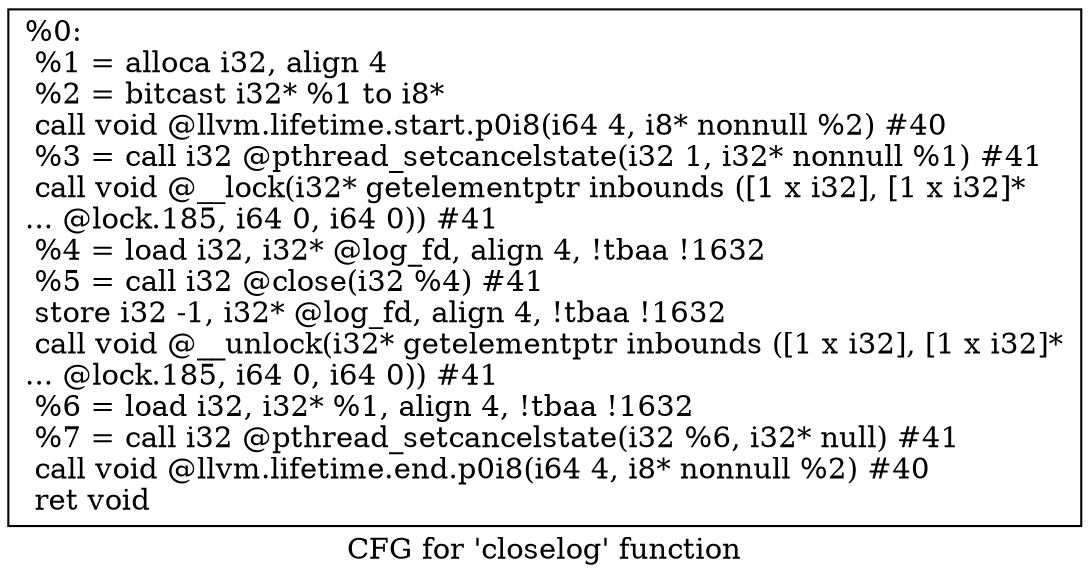 digraph "CFG for 'closelog' function" {
	label="CFG for 'closelog' function";

	Node0x1bb2770 [shape=record,label="{%0:\l  %1 = alloca i32, align 4\l  %2 = bitcast i32* %1 to i8*\l  call void @llvm.lifetime.start.p0i8(i64 4, i8* nonnull %2) #40\l  %3 = call i32 @pthread_setcancelstate(i32 1, i32* nonnull %1) #41\l  call void @__lock(i32* getelementptr inbounds ([1 x i32], [1 x i32]*\l... @lock.185, i64 0, i64 0)) #41\l  %4 = load i32, i32* @log_fd, align 4, !tbaa !1632\l  %5 = call i32 @close(i32 %4) #41\l  store i32 -1, i32* @log_fd, align 4, !tbaa !1632\l  call void @__unlock(i32* getelementptr inbounds ([1 x i32], [1 x i32]*\l... @lock.185, i64 0, i64 0)) #41\l  %6 = load i32, i32* %1, align 4, !tbaa !1632\l  %7 = call i32 @pthread_setcancelstate(i32 %6, i32* null) #41\l  call void @llvm.lifetime.end.p0i8(i64 4, i8* nonnull %2) #40\l  ret void\l}"];
}
